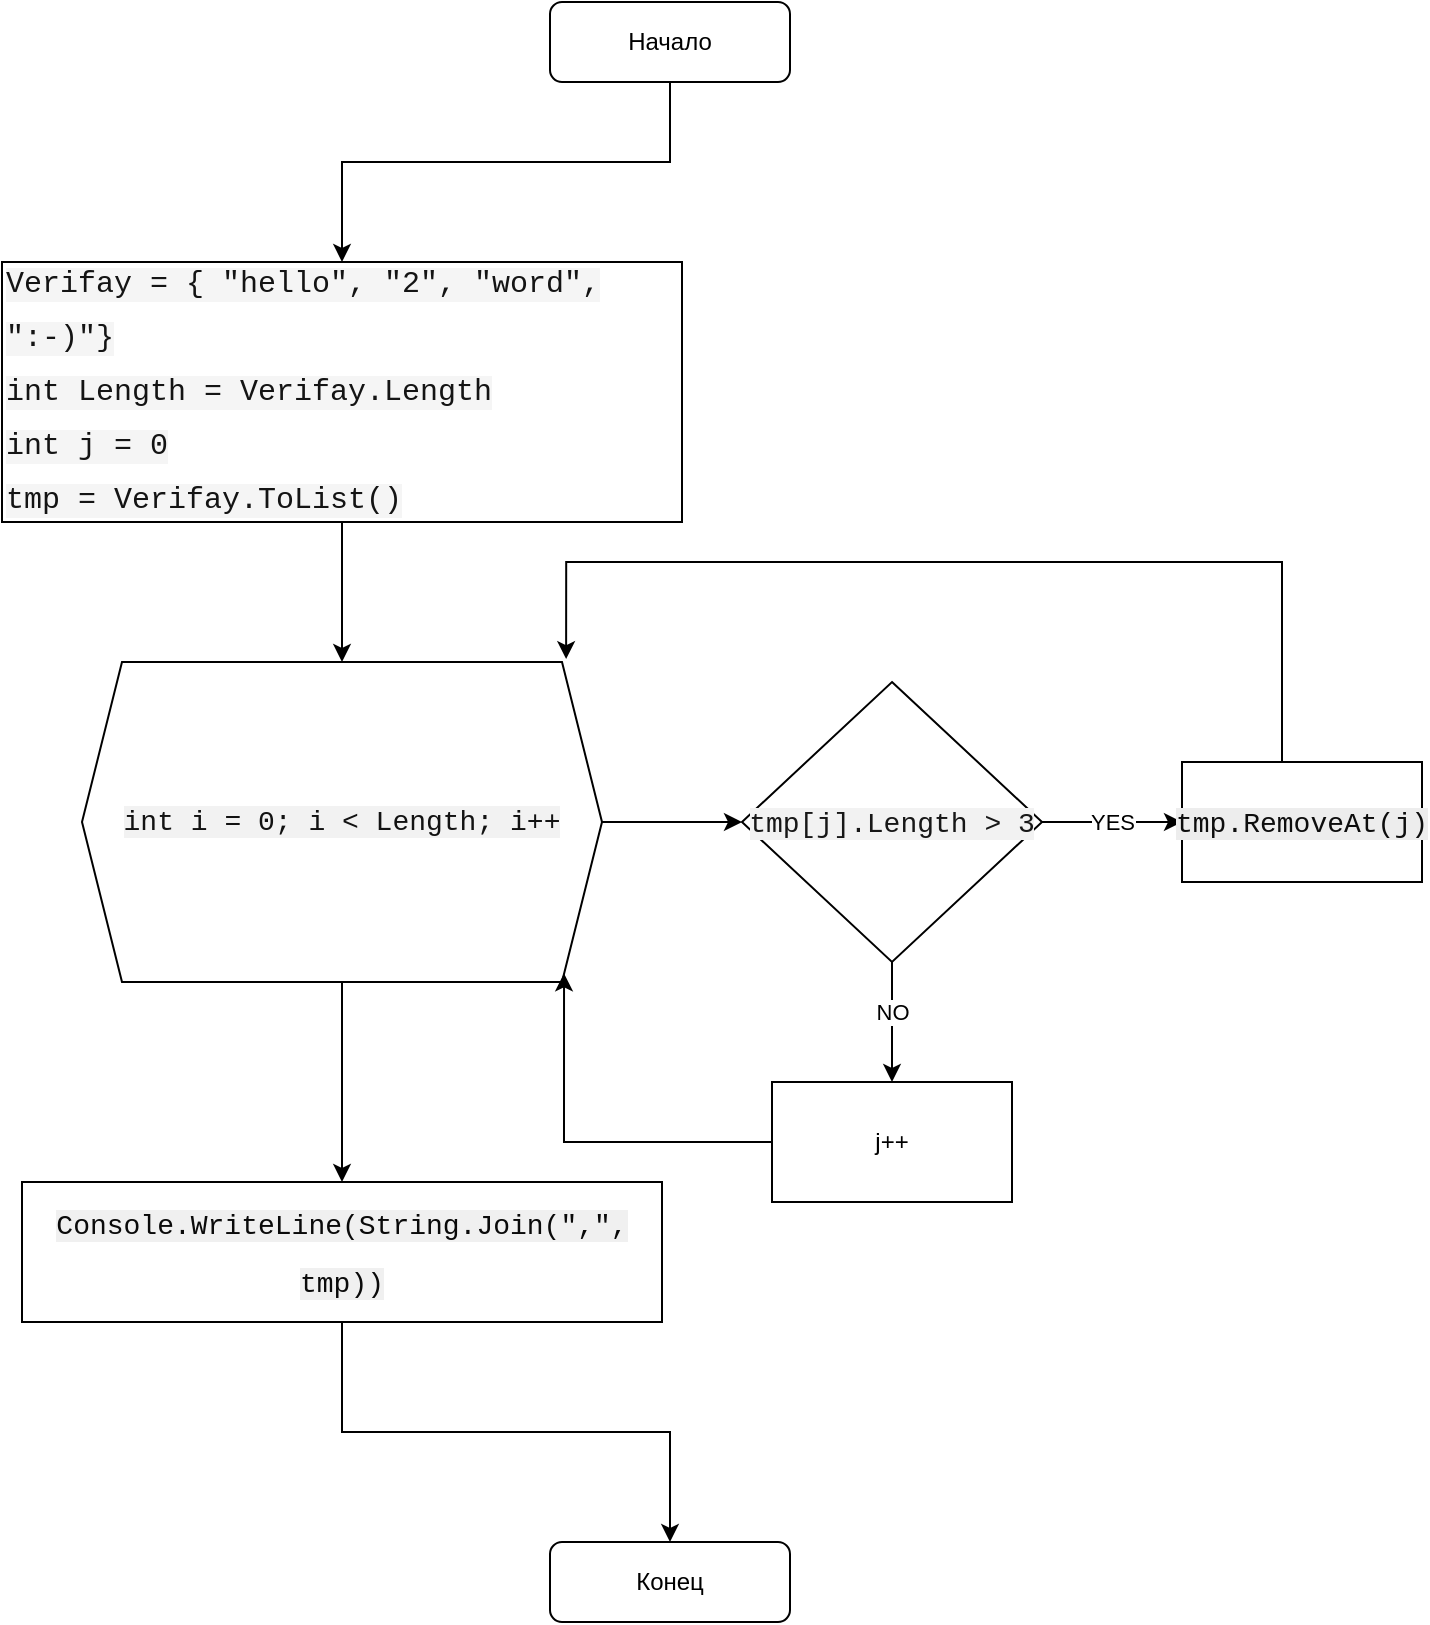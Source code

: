 <mxfile version="21.7.5" type="device">
  <diagram id="C5RBs43oDa-KdzZeNtuy" name="Page-1">
    <mxGraphModel dx="1386" dy="879" grid="1" gridSize="10" guides="1" tooltips="1" connect="1" arrows="1" fold="1" page="1" pageScale="1" pageWidth="827" pageHeight="1169" math="0" shadow="0">
      <root>
        <mxCell id="WIyWlLk6GJQsqaUBKTNV-0" />
        <mxCell id="WIyWlLk6GJQsqaUBKTNV-1" parent="WIyWlLk6GJQsqaUBKTNV-0" />
        <mxCell id="WIyWlLk6GJQsqaUBKTNV-3" value="Начало" style="rounded=1;whiteSpace=wrap;html=1;fontSize=12;glass=0;strokeWidth=1;shadow=0;" parent="WIyWlLk6GJQsqaUBKTNV-1" vertex="1">
          <mxGeometry x="354" y="20" width="120" height="40" as="geometry" />
        </mxCell>
        <mxCell id="WIyWlLk6GJQsqaUBKTNV-11" value="Конец" style="rounded=1;whiteSpace=wrap;html=1;fontSize=12;glass=0;strokeWidth=1;shadow=0;" parent="WIyWlLk6GJQsqaUBKTNV-1" vertex="1">
          <mxGeometry x="354" y="790" width="120" height="40" as="geometry" />
        </mxCell>
        <mxCell id="0g9-6QXKd_SzCpvfWAEu-20" value="" style="edgeStyle=orthogonalEdgeStyle;rounded=0;orthogonalLoop=1;jettySize=auto;html=1;" edge="1" parent="WIyWlLk6GJQsqaUBKTNV-1" source="0g9-6QXKd_SzCpvfWAEu-0" target="0g9-6QXKd_SzCpvfWAEu-5">
          <mxGeometry relative="1" as="geometry" />
        </mxCell>
        <mxCell id="0g9-6QXKd_SzCpvfWAEu-0" value="&lt;div style=&quot;font-family: Consolas, &amp;quot;Courier New&amp;quot;, monospace; line-height: 27px; font-size: 15px;&quot;&gt;&lt;font color=&quot;#141414&quot; style=&quot;background-color: rgb(245, 245, 245); font-size: 15px;&quot;&gt;Verifay = { &quot;hello&quot;, &quot;2&quot;, &quot;word&quot;, &quot;:-)&quot;}&lt;/font&gt;&lt;/div&gt;&lt;div style=&quot;font-family: Consolas, &amp;quot;Courier New&amp;quot;, monospace; line-height: 27px; font-size: 15px;&quot;&gt;&lt;div style=&quot;line-height: 27px;&quot;&gt;&lt;div style=&quot;&quot;&gt;&lt;font color=&quot;#141414&quot; style=&quot;background-color: rgb(245, 245, 245); font-size: 15px;&quot;&gt;int Length = Verifay.Length&lt;/font&gt;&lt;/div&gt;&lt;div style=&quot;&quot;&gt;&lt;font color=&quot;#141414&quot; style=&quot;background-color: rgb(245, 245, 245); font-size: 15px;&quot;&gt;int j = 0&lt;/font&gt;&lt;/div&gt;&lt;div style=&quot;&quot;&gt;&lt;div style=&quot;line-height: 27px;&quot;&gt;&lt;span style=&quot;background-color: rgb(245, 245, 245);&quot;&gt;&lt;font style=&quot;font-size: 15px;&quot; color=&quot;#141414&quot;&gt;tmp = Verifay.ToList()&lt;/font&gt;&lt;/span&gt;&lt;/div&gt;&lt;/div&gt;&lt;/div&gt;&lt;/div&gt;" style="rounded=0;whiteSpace=wrap;html=1;align=left;" vertex="1" parent="WIyWlLk6GJQsqaUBKTNV-1">
          <mxGeometry x="80" y="150" width="340" height="130" as="geometry" />
        </mxCell>
        <mxCell id="0g9-6QXKd_SzCpvfWAEu-2" style="edgeStyle=orthogonalEdgeStyle;rounded=0;orthogonalLoop=1;jettySize=auto;html=1;exitX=0.5;exitY=1;exitDx=0;exitDy=0;" edge="1" parent="WIyWlLk6GJQsqaUBKTNV-1" source="WIyWlLk6GJQsqaUBKTNV-3" target="WIyWlLk6GJQsqaUBKTNV-3">
          <mxGeometry relative="1" as="geometry" />
        </mxCell>
        <mxCell id="0g9-6QXKd_SzCpvfWAEu-4" value="" style="endArrow=classic;html=1;rounded=0;exitX=0.5;exitY=1;exitDx=0;exitDy=0;entryX=0.5;entryY=0;entryDx=0;entryDy=0;" edge="1" parent="WIyWlLk6GJQsqaUBKTNV-1" source="WIyWlLk6GJQsqaUBKTNV-3" target="0g9-6QXKd_SzCpvfWAEu-0">
          <mxGeometry width="50" height="50" relative="1" as="geometry">
            <mxPoint x="390" y="480" as="sourcePoint" />
            <mxPoint x="220" y="170" as="targetPoint" />
            <Array as="points">
              <mxPoint x="414" y="100" />
              <mxPoint x="250" y="100" />
            </Array>
          </mxGeometry>
        </mxCell>
        <mxCell id="0g9-6QXKd_SzCpvfWAEu-8" value="" style="edgeStyle=orthogonalEdgeStyle;rounded=0;orthogonalLoop=1;jettySize=auto;html=1;" edge="1" parent="WIyWlLk6GJQsqaUBKTNV-1" source="0g9-6QXKd_SzCpvfWAEu-5" target="0g9-6QXKd_SzCpvfWAEu-7">
          <mxGeometry relative="1" as="geometry" />
        </mxCell>
        <mxCell id="0g9-6QXKd_SzCpvfWAEu-32" value="" style="edgeStyle=orthogonalEdgeStyle;rounded=0;orthogonalLoop=1;jettySize=auto;html=1;" edge="1" parent="WIyWlLk6GJQsqaUBKTNV-1" source="0g9-6QXKd_SzCpvfWAEu-5" target="0g9-6QXKd_SzCpvfWAEu-31">
          <mxGeometry relative="1" as="geometry" />
        </mxCell>
        <mxCell id="0g9-6QXKd_SzCpvfWAEu-5" value="&lt;div style=&quot;font-family: Consolas, &amp;quot;Courier New&amp;quot;, monospace; font-size: 14px; line-height: 27px;&quot;&gt;&lt;span style=&quot;background-color: rgb(242, 242, 242);&quot;&gt;&lt;font color=&quot;#121212&quot;&gt;int i = 0; i &amp;lt; Length; i++&lt;/font&gt;&lt;/span&gt;&lt;/div&gt;" style="shape=hexagon;perimeter=hexagonPerimeter2;whiteSpace=wrap;html=1;fixedSize=1;" vertex="1" parent="WIyWlLk6GJQsqaUBKTNV-1">
          <mxGeometry x="120" y="350" width="260" height="160" as="geometry" />
        </mxCell>
        <mxCell id="0g9-6QXKd_SzCpvfWAEu-21" value="" style="edgeStyle=orthogonalEdgeStyle;rounded=0;orthogonalLoop=1;jettySize=auto;html=1;" edge="1" parent="WIyWlLk6GJQsqaUBKTNV-1" source="0g9-6QXKd_SzCpvfWAEu-7" target="0g9-6QXKd_SzCpvfWAEu-9">
          <mxGeometry relative="1" as="geometry" />
        </mxCell>
        <mxCell id="0g9-6QXKd_SzCpvfWAEu-22" value="YES" style="edgeLabel;html=1;align=center;verticalAlign=middle;resizable=0;points=[];" vertex="1" connectable="0" parent="0g9-6QXKd_SzCpvfWAEu-21">
          <mxGeometry relative="1" as="geometry">
            <mxPoint as="offset" />
          </mxGeometry>
        </mxCell>
        <mxCell id="0g9-6QXKd_SzCpvfWAEu-23" value="" style="edgeStyle=orthogonalEdgeStyle;rounded=0;orthogonalLoop=1;jettySize=auto;html=1;" edge="1" parent="WIyWlLk6GJQsqaUBKTNV-1" source="0g9-6QXKd_SzCpvfWAEu-7" target="0g9-6QXKd_SzCpvfWAEu-11">
          <mxGeometry relative="1" as="geometry" />
        </mxCell>
        <mxCell id="0g9-6QXKd_SzCpvfWAEu-24" value="NO" style="edgeLabel;html=1;align=center;verticalAlign=middle;resizable=0;points=[];" vertex="1" connectable="0" parent="0g9-6QXKd_SzCpvfWAEu-23">
          <mxGeometry x="-0.169" relative="1" as="geometry">
            <mxPoint as="offset" />
          </mxGeometry>
        </mxCell>
        <mxCell id="0g9-6QXKd_SzCpvfWAEu-7" value="&lt;div style=&quot;font-family: Consolas, &amp;quot;Courier New&amp;quot;, monospace; font-size: 20px; line-height: 27px;&quot;&gt;&lt;span style=&quot;background-color: rgb(242, 242, 242); font-size: 14px;&quot;&gt;&lt;font style=&quot;font-size: 14px;&quot; color=&quot;#171717&quot;&gt;tmp[j].Length &amp;gt; 3&lt;/font&gt;&lt;/span&gt;&lt;/div&gt;" style="rhombus;whiteSpace=wrap;html=1;" vertex="1" parent="WIyWlLk6GJQsqaUBKTNV-1">
          <mxGeometry x="450" y="360" width="150" height="140" as="geometry" />
        </mxCell>
        <mxCell id="0g9-6QXKd_SzCpvfWAEu-26" style="edgeStyle=orthogonalEdgeStyle;rounded=0;orthogonalLoop=1;jettySize=auto;html=1;entryX=0.931;entryY=-0.009;entryDx=0;entryDy=0;entryPerimeter=0;" edge="1" parent="WIyWlLk6GJQsqaUBKTNV-1" source="0g9-6QXKd_SzCpvfWAEu-9" target="0g9-6QXKd_SzCpvfWAEu-5">
          <mxGeometry relative="1" as="geometry">
            <Array as="points">
              <mxPoint x="720" y="300" />
              <mxPoint x="362" y="300" />
            </Array>
          </mxGeometry>
        </mxCell>
        <mxCell id="0g9-6QXKd_SzCpvfWAEu-9" value="&lt;div style=&quot;font-family: Consolas, &amp;quot;Courier New&amp;quot;, monospace; font-size: 20px; line-height: 27px;&quot;&gt;&lt;span style=&quot;background-color: rgb(237, 237, 237); font-size: 14px;&quot;&gt;&lt;font style=&quot;font-size: 14px;&quot; color=&quot;#0d0d0d&quot;&gt;tmp.RemoveAt(j)&lt;/font&gt;&lt;/span&gt;&lt;/div&gt;" style="rounded=0;whiteSpace=wrap;html=1;" vertex="1" parent="WIyWlLk6GJQsqaUBKTNV-1">
          <mxGeometry x="670" y="400" width="120" height="60" as="geometry" />
        </mxCell>
        <mxCell id="0g9-6QXKd_SzCpvfWAEu-25" style="edgeStyle=orthogonalEdgeStyle;rounded=0;orthogonalLoop=1;jettySize=auto;html=1;entryX=0.927;entryY=0.973;entryDx=0;entryDy=0;entryPerimeter=0;" edge="1" parent="WIyWlLk6GJQsqaUBKTNV-1" source="0g9-6QXKd_SzCpvfWAEu-11" target="0g9-6QXKd_SzCpvfWAEu-5">
          <mxGeometry relative="1" as="geometry" />
        </mxCell>
        <mxCell id="0g9-6QXKd_SzCpvfWAEu-11" value="j++" style="whiteSpace=wrap;html=1;" vertex="1" parent="WIyWlLk6GJQsqaUBKTNV-1">
          <mxGeometry x="465" y="560" width="120" height="60" as="geometry" />
        </mxCell>
        <mxCell id="0g9-6QXKd_SzCpvfWAEu-33" style="edgeStyle=orthogonalEdgeStyle;rounded=0;orthogonalLoop=1;jettySize=auto;html=1;entryX=0.5;entryY=0;entryDx=0;entryDy=0;" edge="1" parent="WIyWlLk6GJQsqaUBKTNV-1" source="0g9-6QXKd_SzCpvfWAEu-31" target="WIyWlLk6GJQsqaUBKTNV-11">
          <mxGeometry relative="1" as="geometry" />
        </mxCell>
        <mxCell id="0g9-6QXKd_SzCpvfWAEu-31" value="&lt;div style=&quot;font-family: Consolas, &amp;quot;Courier New&amp;quot;, monospace; font-size: 20px; line-height: 27px;&quot;&gt;&lt;span style=&quot;background-color: rgb(240, 240, 240); font-size: 14px;&quot;&gt;&lt;font style=&quot;font-size: 14px;&quot; color=&quot;#0a0a0a&quot;&gt;Console.WriteLine(String.Join(&quot;,&quot;, tmp))&lt;/font&gt;&lt;/span&gt;&lt;/div&gt;" style="rounded=0;whiteSpace=wrap;html=1;" vertex="1" parent="WIyWlLk6GJQsqaUBKTNV-1">
          <mxGeometry x="90" y="610" width="320" height="70" as="geometry" />
        </mxCell>
      </root>
    </mxGraphModel>
  </diagram>
</mxfile>
